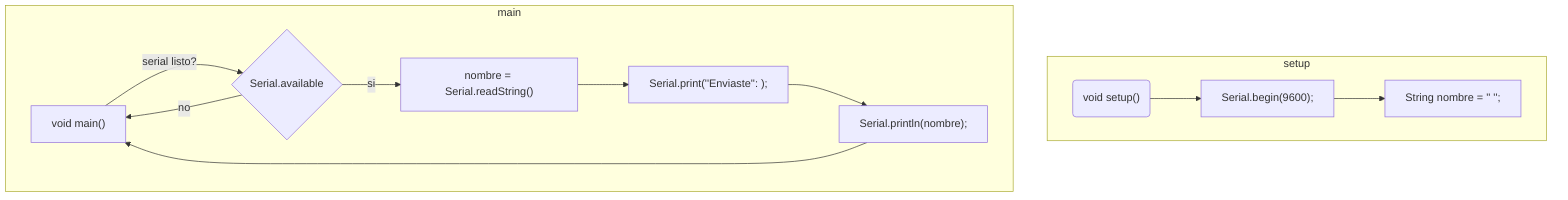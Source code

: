 graph TD
subgraph  setup
    void("void setup()")-->A-->t
    A["Serial.begin(9600);"]
    t["String nombre = '' '';"]
end
subgraph main    
    main["void main()"]-->|serial listo?|available
    available{"Serial.available"}
    
    available-->|no|main
    available-->|si| name1["nombre = Serial.readString()"]
    name1-->msn1["Serial.print(''Enviaste'': );"]
    msn1 --> msn2["Serial.println(nombre);"]
    msn2 -->main
end
